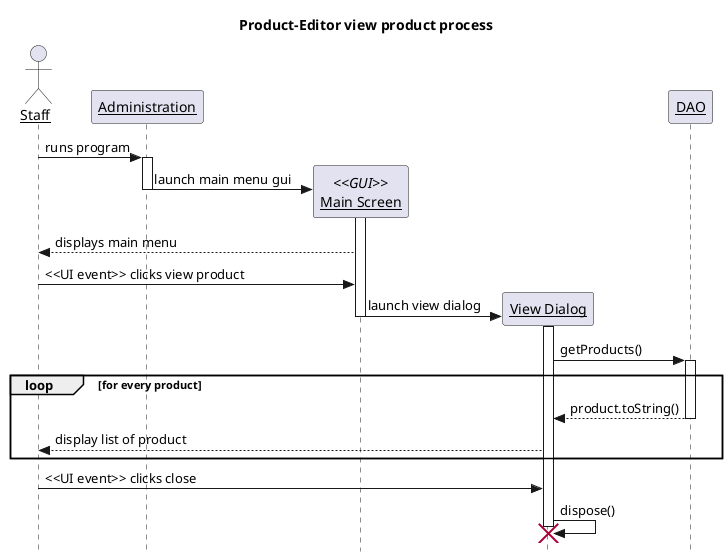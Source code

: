 @startuml product-editor-sequence-diagram

skinparam guillemet false
skinparam classAttributeIconSize 0
skinparam linetype ortho
skinparam style strictuml
skinparam sequenceParticipant underline
hide circle

title Product-Editor view product process

actor "Staff" as staff
participant "Administration" as admin

staff -> admin: runs program
activate admin

create "Main Screen" as main <<GUI>> 
admin -> main: launch main menu gui
deactivate admin
activate main
main --> staff: displays main menu

staff -> main: <<UI event>> clicks view product

create "View Dialog" as dialog

main -> dialog: launch view dialog
deactivate main
participant "DAO" as dao
activate dialog
dialog -> dao: getProducts()
activate dao
loop for every product
    dialog <-- dao: product.toString()
deactivate dao

staff <-- dialog: display list of product
end


staff -> dialog: <<UI event>> clicks close
dialog -> dialog: dispose()
destroy dialog

@enduml
